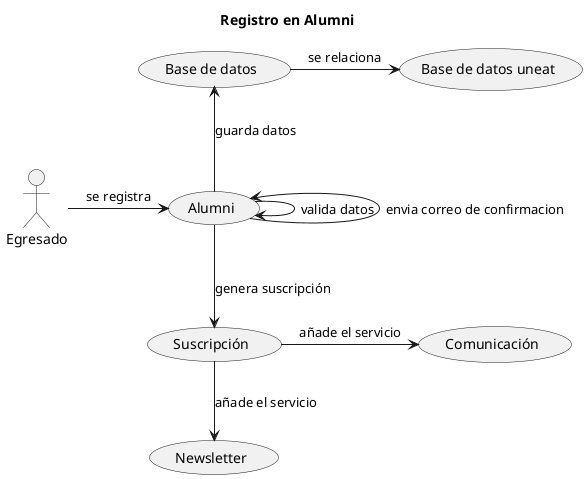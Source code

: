 @startuml registro_en_alumni

title Registro en Alumni
skinparam defaultFontName Arial

actor Egresado

Egresado -> (Alumni): se registra

(Alumni) -> (Alumni): valida datos
(Alumni) -up-> (Alumni): envia correo de confirmacion
(Alumni) -up-> (Base de datos): guarda datos
(Alumni) -down-> (Suscripción): genera suscripción

(Base de datos) -> (Base de datos uneat) : se relaciona

(Suscripción) -> (Comunicación): añade el servicio
(Suscripción) -down-> (Newsletter): añade el servicio 
@enduml